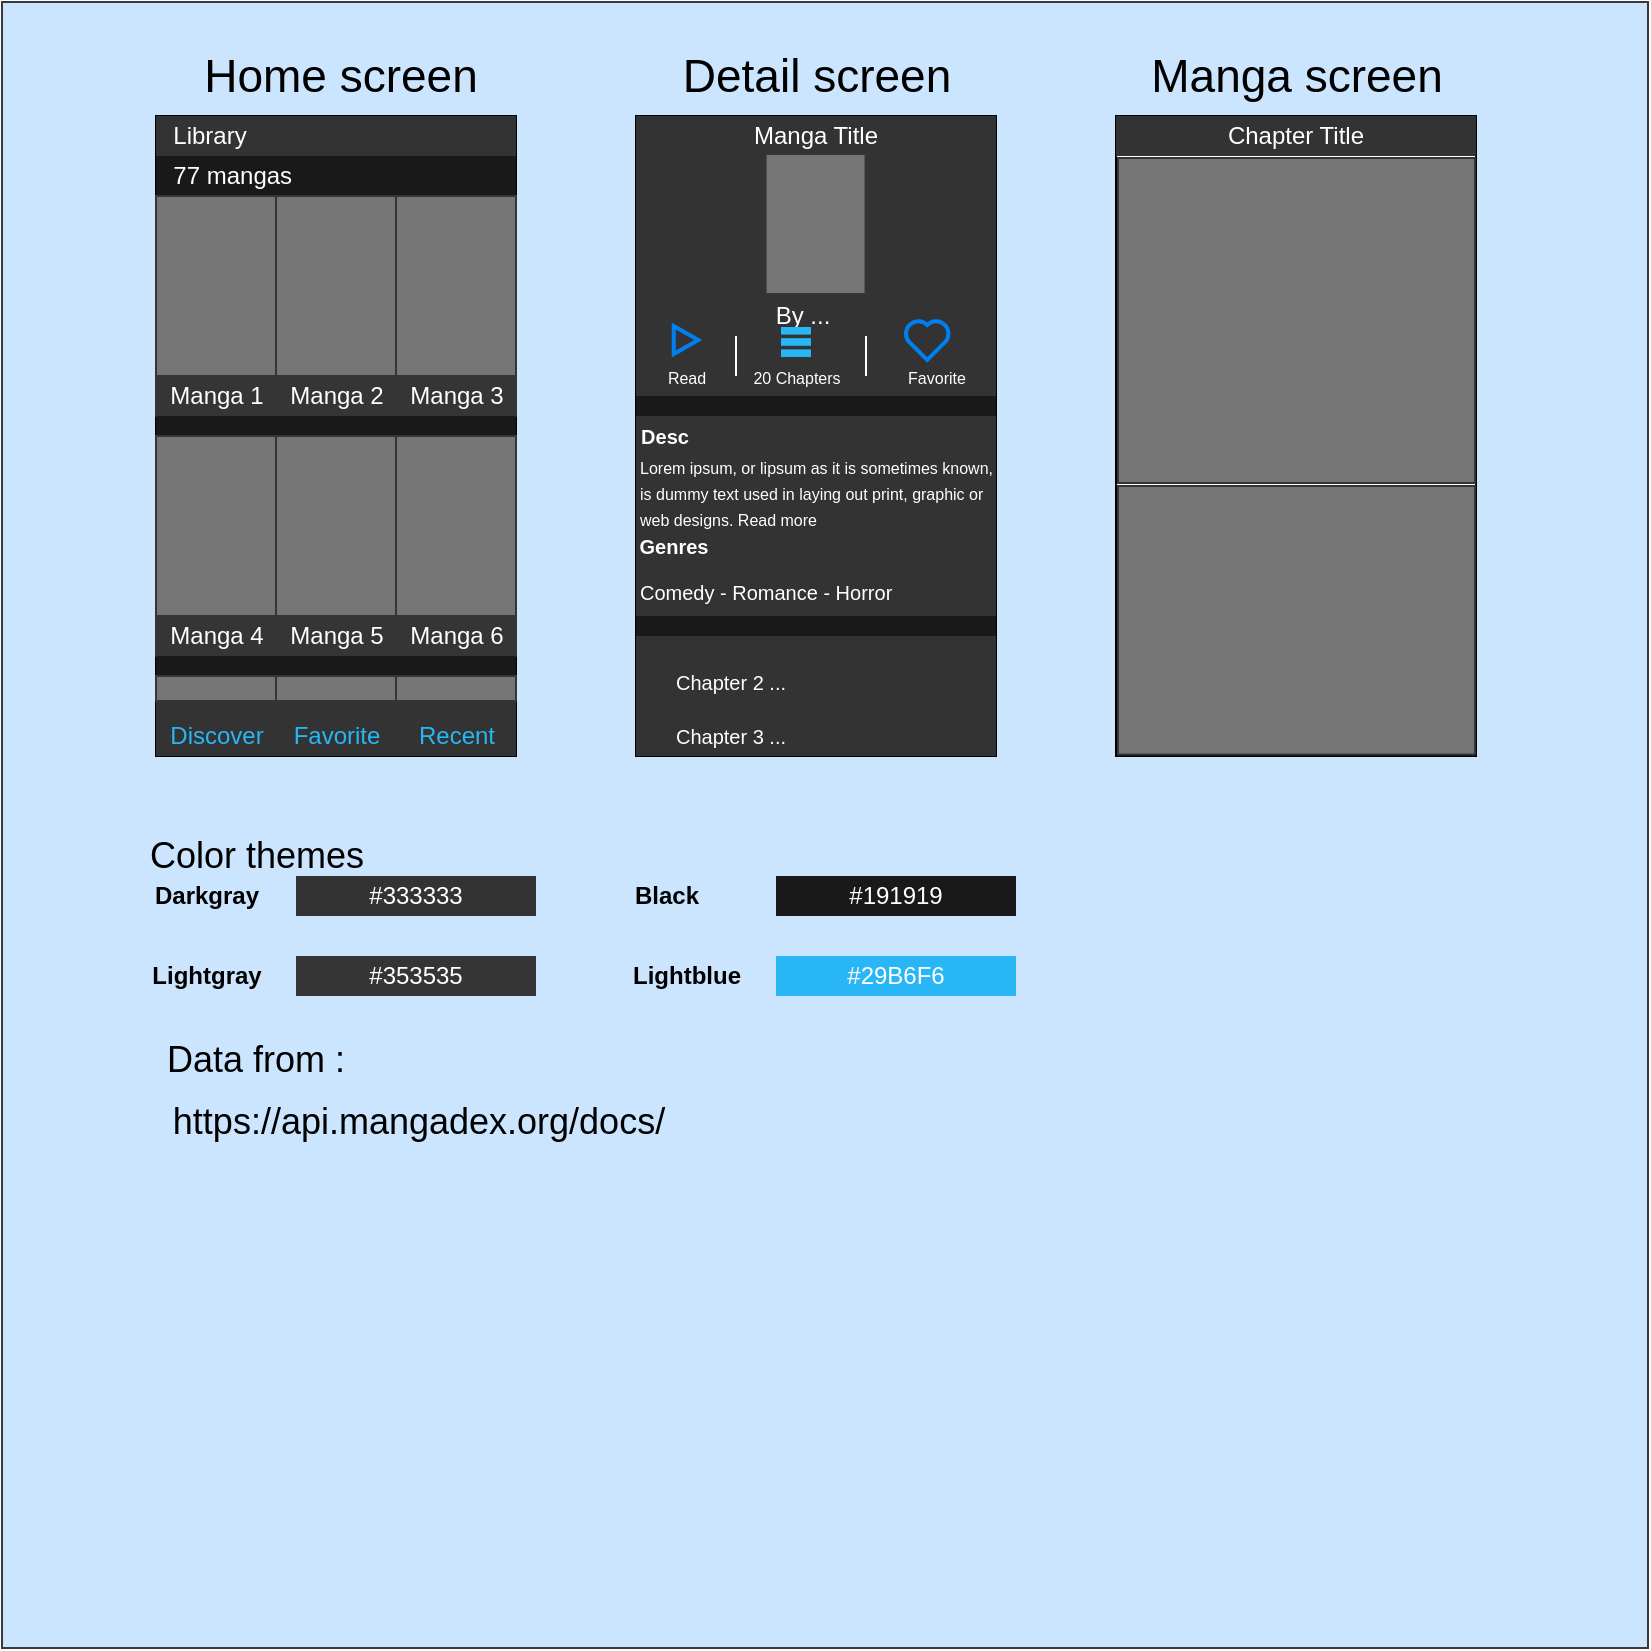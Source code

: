 <mxfile>
    <diagram id="ShWjEkvY692qqDPODEVh" name="Page-1">
        <mxGraphModel dx="1049" dy="624" grid="0" gridSize="10" guides="1" tooltips="1" connect="1" arrows="1" fold="1" page="1" pageScale="1" pageWidth="850" pageHeight="1100" background="none" math="0" shadow="0">
            <root>
                <mxCell id="0"/>
                <mxCell id="1" parent="0"/>
                <mxCell id="2" value="" style="whiteSpace=wrap;html=1;aspect=fixed;strokeColor=#36393d;fillColor=#cce5ff;" parent="1" vertex="1">
                    <mxGeometry x="18" y="43" width="823" height="823" as="geometry"/>
                </mxCell>
                <mxCell id="4" value="" style="whiteSpace=wrap;html=1;" parent="1" vertex="1">
                    <mxGeometry x="95" y="100" width="180" height="320" as="geometry"/>
                </mxCell>
                <mxCell id="5" value="&lt;font style=&quot;font-size: 23px&quot;&gt;Home screen&lt;/font&gt;" style="text;html=1;align=center;verticalAlign=middle;resizable=0;points=[];autosize=1;fontColor=#000000;" parent="1" vertex="1">
                    <mxGeometry x="112" y="70" width="150" height="20" as="geometry"/>
                </mxCell>
                <mxCell id="6" value="" style="whiteSpace=wrap;html=1;fillColor=#FFFFFF;strokeColor=none;" parent="1" vertex="1">
                    <mxGeometry x="335" y="100" width="180" height="320" as="geometry"/>
                </mxCell>
                <mxCell id="7" value="&lt;font style=&quot;font-size: 23px&quot;&gt;Detail screen&lt;/font&gt;" style="text;html=1;align=center;verticalAlign=middle;resizable=0;points=[];autosize=1;fontColor=#000000;" parent="1" vertex="1">
                    <mxGeometry x="350" y="70" width="150" height="20" as="geometry"/>
                </mxCell>
                <mxCell id="8" value="" style="whiteSpace=wrap;html=1;fillColor=#FFFFFF;" parent="1" vertex="1">
                    <mxGeometry x="575" y="100" width="180" height="320" as="geometry"/>
                </mxCell>
                <mxCell id="9" value="&lt;font style=&quot;font-size: 23px&quot;&gt;Manga screen&lt;/font&gt;" style="text;html=1;align=center;verticalAlign=middle;resizable=0;points=[];autosize=1;fontColor=#000000;" parent="1" vertex="1">
                    <mxGeometry x="585" y="70" width="160" height="20" as="geometry"/>
                </mxCell>
                <mxCell id="10" value="&lt;font style=&quot;font-size: 18px&quot;&gt;Color themes&lt;/font&gt;" style="text;html=1;align=center;verticalAlign=middle;resizable=0;points=[];autosize=1;fontColor=#000000;" parent="1" vertex="1">
                    <mxGeometry x="85" y="460" width="120" height="20" as="geometry"/>
                </mxCell>
                <mxCell id="11" value="&lt;b&gt;Darkgray&lt;/b&gt;" style="text;html=1;align=center;verticalAlign=middle;resizable=0;points=[];autosize=1;fontColor=#000000;" parent="1" vertex="1">
                    <mxGeometry x="85" y="480" width="70" height="20" as="geometry"/>
                </mxCell>
                <mxCell id="12" value="&lt;font color=&quot;#ffffff&quot;&gt;#353535&lt;/font&gt;" style="whiteSpace=wrap;html=1;fillColor=#353535;strokeColor=none;" parent="1" vertex="1">
                    <mxGeometry x="165" y="520" width="120" height="20" as="geometry"/>
                </mxCell>
                <mxCell id="13" value="&lt;b&gt;Lightgray&lt;/b&gt;" style="text;html=1;align=center;verticalAlign=middle;resizable=0;points=[];autosize=1;fontColor=#000000;" parent="1" vertex="1">
                    <mxGeometry x="85" y="520" width="70" height="20" as="geometry"/>
                </mxCell>
                <mxCell id="14" value="&lt;font color=&quot;#ffffff&quot;&gt;#333333&lt;/font&gt;" style="whiteSpace=wrap;html=1;fillColor=#333333;strokeColor=none;" parent="1" vertex="1">
                    <mxGeometry x="165" y="480" width="120" height="20" as="geometry"/>
                </mxCell>
                <mxCell id="15" value="&lt;font color=&quot;#ffffff&quot;&gt;#191919&lt;/font&gt;" style="whiteSpace=wrap;html=1;fillColor=#191919;strokeColor=none;" parent="1" vertex="1">
                    <mxGeometry x="405" y="480" width="120" height="20" as="geometry"/>
                </mxCell>
                <mxCell id="16" value="&lt;b&gt;Black&lt;/b&gt;" style="text;html=1;align=center;verticalAlign=middle;resizable=0;points=[];autosize=1;fontColor=#000000;" parent="1" vertex="1">
                    <mxGeometry x="325" y="480" width="50" height="20" as="geometry"/>
                </mxCell>
                <mxCell id="17" value="&lt;b&gt;Lightblue&lt;/b&gt;" style="text;html=1;align=center;verticalAlign=middle;resizable=0;points=[];autosize=1;fontColor=#000000;" parent="1" vertex="1">
                    <mxGeometry x="325" y="520" width="70" height="20" as="geometry"/>
                </mxCell>
                <mxCell id="18" value="&lt;font color=&quot;#ffffff&quot;&gt;#29B6F6&lt;/font&gt;" style="whiteSpace=wrap;html=1;fillColor=#29b6f6;strokeColor=none;" parent="1" vertex="1">
                    <mxGeometry x="405" y="520" width="120" height="20" as="geometry"/>
                </mxCell>
                <mxCell id="19" value="&lt;font color=&quot;#ffffff&quot;&gt;&amp;nbsp; Library&lt;/font&gt;" style="whiteSpace=wrap;html=1;fillColor=#333333;strokeColor=none;align=left;" parent="1" vertex="1">
                    <mxGeometry x="95" y="100" width="180" height="20" as="geometry"/>
                </mxCell>
                <mxCell id="20" value="" style="whiteSpace=wrap;html=1;fillColor=#333333;strokeColor=none;align=left;" parent="1" vertex="1">
                    <mxGeometry x="95" y="390" width="180" height="30" as="geometry"/>
                </mxCell>
                <mxCell id="21" value="&lt;font color=&quot;#ffffff&quot;&gt;&amp;nbsp; 77 mangas&lt;/font&gt;" style="whiteSpace=wrap;html=1;fillColor=#191919;strokeColor=none;align=left;" parent="1" vertex="1">
                    <mxGeometry x="95" y="120" width="180" height="20" as="geometry"/>
                </mxCell>
                <mxCell id="22" value="" style="whiteSpace=wrap;html=1;labelBackgroundColor=none;strokeColor=#353535;fontColor=none;rotation=90;direction=west;fillColor=#353535;" parent="1" vertex="1">
                    <mxGeometry x="70" y="165" width="110" height="60" as="geometry"/>
                </mxCell>
                <mxCell id="23" value="" style="whiteSpace=wrap;html=1;labelBackgroundColor=none;strokeColor=#353535;fontColor=none;rotation=90;direction=west;fillColor=#353535;" parent="1" vertex="1">
                    <mxGeometry x="130" y="165" width="110" height="60" as="geometry"/>
                </mxCell>
                <mxCell id="24" value="" style="whiteSpace=wrap;html=1;labelBackgroundColor=none;strokeColor=#353535;fontColor=none;rotation=90;direction=west;fillColor=#353535;" parent="1" vertex="1">
                    <mxGeometry x="190" y="165" width="110" height="60" as="geometry"/>
                </mxCell>
                <mxCell id="25" value="" style="whiteSpace=wrap;html=1;labelBackgroundColor=none;strokeColor=#353535;fontColor=none;rotation=90;fillColor=#757575;" parent="1" vertex="1">
                    <mxGeometry x="80" y="155" width="90" height="60" as="geometry"/>
                </mxCell>
                <mxCell id="26" value="" style="whiteSpace=wrap;html=1;labelBackgroundColor=none;strokeColor=#353535;fontColor=none;rotation=90;fillColor=#757575;" parent="1" vertex="1">
                    <mxGeometry x="140" y="155" width="90" height="60" as="geometry"/>
                </mxCell>
                <mxCell id="27" value="" style="whiteSpace=wrap;html=1;labelBackgroundColor=none;strokeColor=#353535;fontColor=none;rotation=90;fillColor=#757575;" parent="1" vertex="1">
                    <mxGeometry x="200" y="155" width="90" height="60" as="geometry"/>
                </mxCell>
                <mxCell id="29" value="&lt;font color=&quot;#ffffff&quot;&gt;Manga 2&lt;/font&gt;" style="text;html=1;align=center;verticalAlign=middle;resizable=0;points=[];autosize=1;fontColor=none;" parent="1" vertex="1">
                    <mxGeometry x="155" y="230" width="60" height="20" as="geometry"/>
                </mxCell>
                <mxCell id="30" value="&lt;font color=&quot;#ffffff&quot;&gt;Manga 3&lt;/font&gt;" style="text;html=1;align=center;verticalAlign=middle;resizable=0;points=[];autosize=1;fontColor=none;" parent="1" vertex="1">
                    <mxGeometry x="215" y="230" width="60" height="20" as="geometry"/>
                </mxCell>
                <mxCell id="31" value="" style="whiteSpace=wrap;html=1;fillColor=#191919;strokeColor=none;" parent="1" vertex="1">
                    <mxGeometry x="95" y="250" width="180" height="10" as="geometry"/>
                </mxCell>
                <mxCell id="32" value="" style="whiteSpace=wrap;html=1;labelBackgroundColor=none;strokeColor=#353535;fontColor=none;rotation=90;direction=west;fillColor=#353535;" parent="1" vertex="1">
                    <mxGeometry x="70" y="285" width="110" height="60" as="geometry"/>
                </mxCell>
                <mxCell id="33" value="" style="whiteSpace=wrap;html=1;labelBackgroundColor=none;strokeColor=#353535;fontColor=none;rotation=90;fillColor=#757575;" parent="1" vertex="1">
                    <mxGeometry x="80" y="275" width="90" height="60" as="geometry"/>
                </mxCell>
                <mxCell id="34" value="" style="whiteSpace=wrap;html=1;labelBackgroundColor=none;strokeColor=#353535;fontColor=none;rotation=90;fillColor=#757575;" parent="1" vertex="1">
                    <mxGeometry x="140" y="275" width="90" height="60" as="geometry"/>
                </mxCell>
                <mxCell id="35" value="" style="whiteSpace=wrap;html=1;labelBackgroundColor=none;strokeColor=#353535;fontColor=none;rotation=90;direction=west;fillColor=#353535;" parent="1" vertex="1">
                    <mxGeometry x="130" y="285" width="110" height="60" as="geometry"/>
                </mxCell>
                <mxCell id="36" value="" style="whiteSpace=wrap;html=1;labelBackgroundColor=none;strokeColor=#353535;fontColor=none;rotation=90;fillColor=#757575;" parent="1" vertex="1">
                    <mxGeometry x="200" y="275" width="90" height="60" as="geometry"/>
                </mxCell>
                <mxCell id="37" value="" style="whiteSpace=wrap;html=1;labelBackgroundColor=none;strokeColor=#353535;fontColor=none;rotation=90;direction=west;fillColor=#353535;" parent="1" vertex="1">
                    <mxGeometry x="190" y="285" width="110" height="60" as="geometry"/>
                </mxCell>
                <mxCell id="38" value="" style="whiteSpace=wrap;html=1;labelBackgroundColor=none;strokeColor=#353535;fontColor=none;rotation=90;fillColor=#757575;" parent="1" vertex="1">
                    <mxGeometry x="140" y="275" width="90" height="60" as="geometry"/>
                </mxCell>
                <mxCell id="39" value="" style="whiteSpace=wrap;html=1;labelBackgroundColor=none;strokeColor=#353535;fontColor=none;rotation=90;fillColor=#757575;" parent="1" vertex="1">
                    <mxGeometry x="200" y="275" width="90" height="60" as="geometry"/>
                </mxCell>
                <mxCell id="40" value="&lt;font color=&quot;#ffffff&quot;&gt;Manga 1&lt;/font&gt;" style="text;html=1;align=center;verticalAlign=middle;resizable=0;points=[];autosize=1;fontColor=none;" parent="1" vertex="1">
                    <mxGeometry x="95" y="230" width="60" height="20" as="geometry"/>
                </mxCell>
                <mxCell id="41" value="" style="whiteSpace=wrap;html=1;fillColor=#191919;strokeColor=none;" parent="1" vertex="1">
                    <mxGeometry x="95" y="370" width="180" height="10" as="geometry"/>
                </mxCell>
                <mxCell id="42" value="" style="whiteSpace=wrap;html=1;labelBackgroundColor=none;strokeColor=#353535;fontColor=none;rotation=90;fillColor=#757575;" parent="1" vertex="1">
                    <mxGeometry x="118.75" y="356.25" width="12.5" height="60" as="geometry"/>
                </mxCell>
                <mxCell id="43" value="" style="whiteSpace=wrap;html=1;labelBackgroundColor=none;strokeColor=#353535;fontColor=none;rotation=90;fillColor=#757575;" parent="1" vertex="1">
                    <mxGeometry x="178.75" y="356.25" width="12.5" height="60" as="geometry"/>
                </mxCell>
                <mxCell id="44" value="" style="whiteSpace=wrap;html=1;labelBackgroundColor=none;strokeColor=#353535;fontColor=none;rotation=90;fillColor=#757575;" parent="1" vertex="1">
                    <mxGeometry x="238.75" y="356.25" width="12.5" height="60" as="geometry"/>
                </mxCell>
                <mxCell id="45" value="&lt;font color=&quot;#ffffff&quot;&gt;Manga 4&lt;/font&gt;" style="text;html=1;align=center;verticalAlign=middle;resizable=0;points=[];autosize=1;fontColor=none;" parent="1" vertex="1">
                    <mxGeometry x="95" y="350" width="60" height="20" as="geometry"/>
                </mxCell>
                <mxCell id="46" value="&lt;font color=&quot;#ffffff&quot;&gt;Manga 5&lt;/font&gt;" style="text;html=1;align=center;verticalAlign=middle;resizable=0;points=[];autosize=1;fontColor=none;" parent="1" vertex="1">
                    <mxGeometry x="155" y="350" width="60" height="20" as="geometry"/>
                </mxCell>
                <mxCell id="47" value="&lt;font color=&quot;#ffffff&quot;&gt;Manga 6&lt;/font&gt;" style="text;html=1;align=center;verticalAlign=middle;resizable=0;points=[];autosize=1;fontColor=none;" parent="1" vertex="1">
                    <mxGeometry x="215" y="350" width="60" height="20" as="geometry"/>
                </mxCell>
                <mxCell id="48" value="&lt;font color=&quot;#29b6f6&quot;&gt;Discover&lt;/font&gt;" style="text;html=1;align=center;verticalAlign=middle;resizable=0;points=[];autosize=1;fontColor=none;" parent="1" vertex="1">
                    <mxGeometry x="95" y="400" width="60" height="20" as="geometry"/>
                </mxCell>
                <mxCell id="49" value="&lt;font color=&quot;#29b6f6&quot;&gt;Favorite&lt;/font&gt;" style="text;html=1;align=center;verticalAlign=middle;resizable=0;points=[];autosize=1;fontColor=none;" parent="1" vertex="1">
                    <mxGeometry x="155" y="400" width="60" height="20" as="geometry"/>
                </mxCell>
                <mxCell id="50" value="&lt;font color=&quot;#29b6f6&quot;&gt;Recent&lt;/font&gt;" style="text;html=1;align=center;verticalAlign=middle;resizable=0;points=[];autosize=1;fontColor=none;" parent="1" vertex="1">
                    <mxGeometry x="220" y="400" width="50" height="20" as="geometry"/>
                </mxCell>
                <mxCell id="51" value="&lt;font style=&quot;font-size: 18px&quot;&gt;Data from :&amp;nbsp;&lt;/font&gt;" style="text;html=1;align=center;verticalAlign=middle;resizable=0;points=[];autosize=1;fontColor=#000000;" parent="1" vertex="1">
                    <mxGeometry x="95" y="562" width="104" height="20" as="geometry"/>
                </mxCell>
                <mxCell id="52" value="&lt;span style=&quot;font-size: 18px&quot;&gt;https://api.mangadex.org/docs/&lt;/span&gt;" style="text;html=1;align=center;verticalAlign=middle;resizable=0;points=[];autosize=1;fontColor=#000000;" parent="1" vertex="1">
                    <mxGeometry x="97.88" y="593" width="256" height="20" as="geometry"/>
                </mxCell>
                <mxCell id="86" value="" style="rounded=0;whiteSpace=wrap;html=1;" parent="1" vertex="1">
                    <mxGeometry x="335" y="100" width="180" height="320" as="geometry"/>
                </mxCell>
                <mxCell id="87" value="&lt;font color=&quot;#ffffff&quot;&gt;Manga Title&lt;/font&gt;" style="rounded=0;whiteSpace=wrap;html=1;fillColor=#333333;strokeColor=none;align=center;" parent="1" vertex="1">
                    <mxGeometry x="335" y="100" width="180" height="20" as="geometry"/>
                </mxCell>
                <mxCell id="88" value="" style="rounded=0;whiteSpace=wrap;html=1;fillColor=#333333;strokeColor=none;align=left;" parent="1" vertex="1">
                    <mxGeometry x="335" y="120" width="180" height="120" as="geometry"/>
                </mxCell>
                <mxCell id="89" value="&lt;font color=&quot;#ffffff&quot;&gt;By ...&lt;/font&gt;" style="text;html=1;align=center;verticalAlign=middle;resizable=0;points=[];autosize=1;" parent="1" vertex="1">
                    <mxGeometry x="398" y="190" width="40" height="20" as="geometry"/>
                </mxCell>
                <mxCell id="90" value="" style="html=1;verticalLabelPosition=bottom;align=center;labelBackgroundColor=#ffffff;verticalAlign=top;strokeWidth=2;strokeColor=#0080F0;shadow=0;dashed=0;shape=mxgraph.ios7.icons.play;fillColor=none;" parent="1" vertex="1">
                    <mxGeometry x="353.88" y="205" width="12.25" height="14" as="geometry"/>
                </mxCell>
                <mxCell id="91" value="&lt;font color=&quot;#ffffff&quot; style=&quot;font-size: 8px&quot;&gt;Read&lt;/font&gt;" style="text;html=1;align=center;verticalAlign=middle;resizable=0;points=[];autosize=1;" parent="1" vertex="1">
                    <mxGeometry x="345" y="220" width="30" height="20" as="geometry"/>
                </mxCell>
                <mxCell id="92" value="" style="rounded=0;whiteSpace=wrap;html=1;labelBackgroundColor=none;strokeColor=#353535;fontColor=none;rotation=90;fillColor=#757575;" parent="1" vertex="1">
                    <mxGeometry x="389.77" y="129" width="70" height="50" as="geometry"/>
                </mxCell>
                <mxCell id="93" value="" style="endArrow=none;html=1;strokeColor=#FFFFFF;" parent="1" edge="1">
                    <mxGeometry width="50" height="50" relative="1" as="geometry">
                        <mxPoint x="385" y="230" as="sourcePoint"/>
                        <mxPoint x="385" y="210" as="targetPoint"/>
                    </mxGeometry>
                </mxCell>
                <mxCell id="94" value="" style="shape=parallelMarker;direction=south;html=1;outlineConnect=0;labelBackgroundColor=none;sketch=0;fillColor=none;fontColor=#C847FF;strokeColor=#29B6F6;" parent="1" vertex="1">
                    <mxGeometry x="408" y="206" width="14" height="14" as="geometry"/>
                </mxCell>
                <mxCell id="95" value="&lt;font color=&quot;#ffffff&quot; style=&quot;font-size: 8px&quot;&gt;20 Chapters&lt;/font&gt;" style="text;html=1;align=center;verticalAlign=middle;resizable=0;points=[];autosize=1;" parent="1" vertex="1">
                    <mxGeometry x="385" y="220" width="60" height="20" as="geometry"/>
                </mxCell>
                <mxCell id="96" value="" style="endArrow=none;html=1;strokeColor=#FFFFFF;" parent="1" edge="1">
                    <mxGeometry width="50" height="50" relative="1" as="geometry">
                        <mxPoint x="450" y="230" as="sourcePoint"/>
                        <mxPoint x="450" y="210" as="targetPoint"/>
                    </mxGeometry>
                </mxCell>
                <mxCell id="97" value="" style="html=1;verticalLabelPosition=bottom;align=center;labelBackgroundColor=#ffffff;verticalAlign=top;strokeWidth=2;strokeColor=#0080F0;shadow=0;dashed=0;shape=mxgraph.ios7.icons.heart;sketch=0;fillColor=none;fontColor=#C847FF;" parent="1" vertex="1">
                    <mxGeometry x="469.4" y="202" width="22.42" height="20" as="geometry"/>
                </mxCell>
                <mxCell id="98" value="&lt;font color=&quot;#ffffff&quot; style=&quot;font-size: 8px&quot;&gt;Favorite&lt;/font&gt;" style="text;html=1;align=center;verticalAlign=middle;resizable=0;points=[];autosize=1;" parent="1" vertex="1">
                    <mxGeometry x="465" y="220" width="40" height="20" as="geometry"/>
                </mxCell>
                <mxCell id="99" value="" style="rounded=0;whiteSpace=wrap;html=1;fillColor=#191919;strokeColor=none;align=left;" parent="1" vertex="1">
                    <mxGeometry x="335" y="240" width="180" height="10" as="geometry"/>
                </mxCell>
                <mxCell id="100" value="" style="rounded=0;whiteSpace=wrap;html=1;fillColor=#333333;strokeColor=none;align=left;" parent="1" vertex="1">
                    <mxGeometry x="335" y="250" width="180" height="100" as="geometry"/>
                </mxCell>
                <mxCell id="101" value="" style="rounded=0;whiteSpace=wrap;html=1;fillColor=#333333;strokeColor=none;align=left;" parent="1" vertex="1">
                    <mxGeometry x="335" y="360" width="180" height="60" as="geometry"/>
                </mxCell>
                <mxCell id="102" value="" style="rounded=0;whiteSpace=wrap;html=1;fillColor=#191919;strokeColor=none;align=left;" parent="1" vertex="1">
                    <mxGeometry x="335.0" y="350" width="180" height="10" as="geometry"/>
                </mxCell>
                <mxCell id="103" value="&lt;font color=&quot;#ffffff&quot; style=&quot;font-size: 10px&quot;&gt;Chapter 2 ...&lt;/font&gt;" style="text;html=1;align=center;verticalAlign=middle;resizable=0;points=[];autosize=1;fontColor=none;" parent="1" vertex="1">
                    <mxGeometry x="347" y="373" width="70" height="20" as="geometry"/>
                </mxCell>
                <mxCell id="104" value="&lt;font color=&quot;#ffffff&quot; style=&quot;font-size: 10px&quot;&gt;Chapter 3 ...&lt;/font&gt;" style="text;html=1;align=center;verticalAlign=middle;resizable=0;points=[];autosize=1;fontColor=none;" parent="1" vertex="1">
                    <mxGeometry x="347" y="400" width="70" height="20" as="geometry"/>
                </mxCell>
                <mxCell id="105" value="&lt;font color=&quot;#ffffff&quot; style=&quot;font-size: 10px&quot;&gt;&lt;b&gt;Desc&lt;/b&gt;&lt;/font&gt;" style="text;html=1;strokeColor=none;fillColor=none;align=center;verticalAlign=middle;whiteSpace=wrap;rounded=0;labelBackgroundColor=none;sketch=0;fontColor=#C847FF;" parent="1" vertex="1">
                    <mxGeometry x="335" y="250" width="29.09" height="20" as="geometry"/>
                </mxCell>
                <mxCell id="106" value="&lt;font color=&quot;#ffffff&quot; style=&quot;font-size: 8px&quot;&gt;Lorem ipsum, or lipsum as it is sometimes known, is dummy text used in laying out print, graphic or web designs. Read more&lt;/font&gt;" style="text;html=1;strokeColor=none;fillColor=none;align=left;verticalAlign=middle;whiteSpace=wrap;rounded=0;labelBackgroundColor=none;sketch=0;fontColor=#C847FF;fontSize=11;" parent="1" vertex="1">
                    <mxGeometry x="335" y="270" width="179.54" height="35" as="geometry"/>
                </mxCell>
                <mxCell id="107" value="&lt;font color=&quot;#ffffff&quot; style=&quot;font-size: 10px&quot;&gt;&lt;b&gt;Genres&lt;/b&gt;&lt;/font&gt;" style="text;html=1;strokeColor=none;fillColor=none;align=center;verticalAlign=middle;whiteSpace=wrap;rounded=0;labelBackgroundColor=none;sketch=0;fontColor=#C847FF;" parent="1" vertex="1">
                    <mxGeometry x="335" y="305" width="37.96" height="20" as="geometry"/>
                </mxCell>
                <mxCell id="108" value="&lt;font color=&quot;#ffffff&quot; style=&quot;font-size: 10px&quot;&gt;Comedy - Romance - Horror&lt;/font&gt;" style="text;html=1;strokeColor=none;fillColor=none;align=left;verticalAlign=middle;whiteSpace=wrap;rounded=0;labelBackgroundColor=none;sketch=0;fontColor=#C847FF;" parent="1" vertex="1">
                    <mxGeometry x="335" y="325" width="180" height="25" as="geometry"/>
                </mxCell>
                <mxCell id="109" value="&lt;div&gt;&lt;span style=&quot;color: rgb(255 , 255 , 255)&quot;&gt;Chapter Title&lt;/span&gt;&lt;/div&gt;" style="whiteSpace=wrap;html=1;fillColor=#333333;strokeColor=none;align=center;" parent="1" vertex="1">
                    <mxGeometry x="575" y="100" width="180" height="20" as="geometry"/>
                </mxCell>
                <mxCell id="110" value="" style="whiteSpace=wrap;html=1;labelBackgroundColor=none;strokeColor=#353535;fontColor=none;rotation=90;fillColor=#757575;" parent="1" vertex="1">
                    <mxGeometry x="584" y="113" width="162.5" height="178.5" as="geometry"/>
                </mxCell>
                <mxCell id="111" value="" style="whiteSpace=wrap;html=1;labelBackgroundColor=none;strokeColor=#353535;fontColor=none;rotation=90;fillColor=#757575;" parent="1" vertex="1">
                    <mxGeometry x="598.12" y="262.88" width="134.25" height="178.5" as="geometry"/>
                </mxCell>
            </root>
        </mxGraphModel>
    </diagram>
</mxfile>